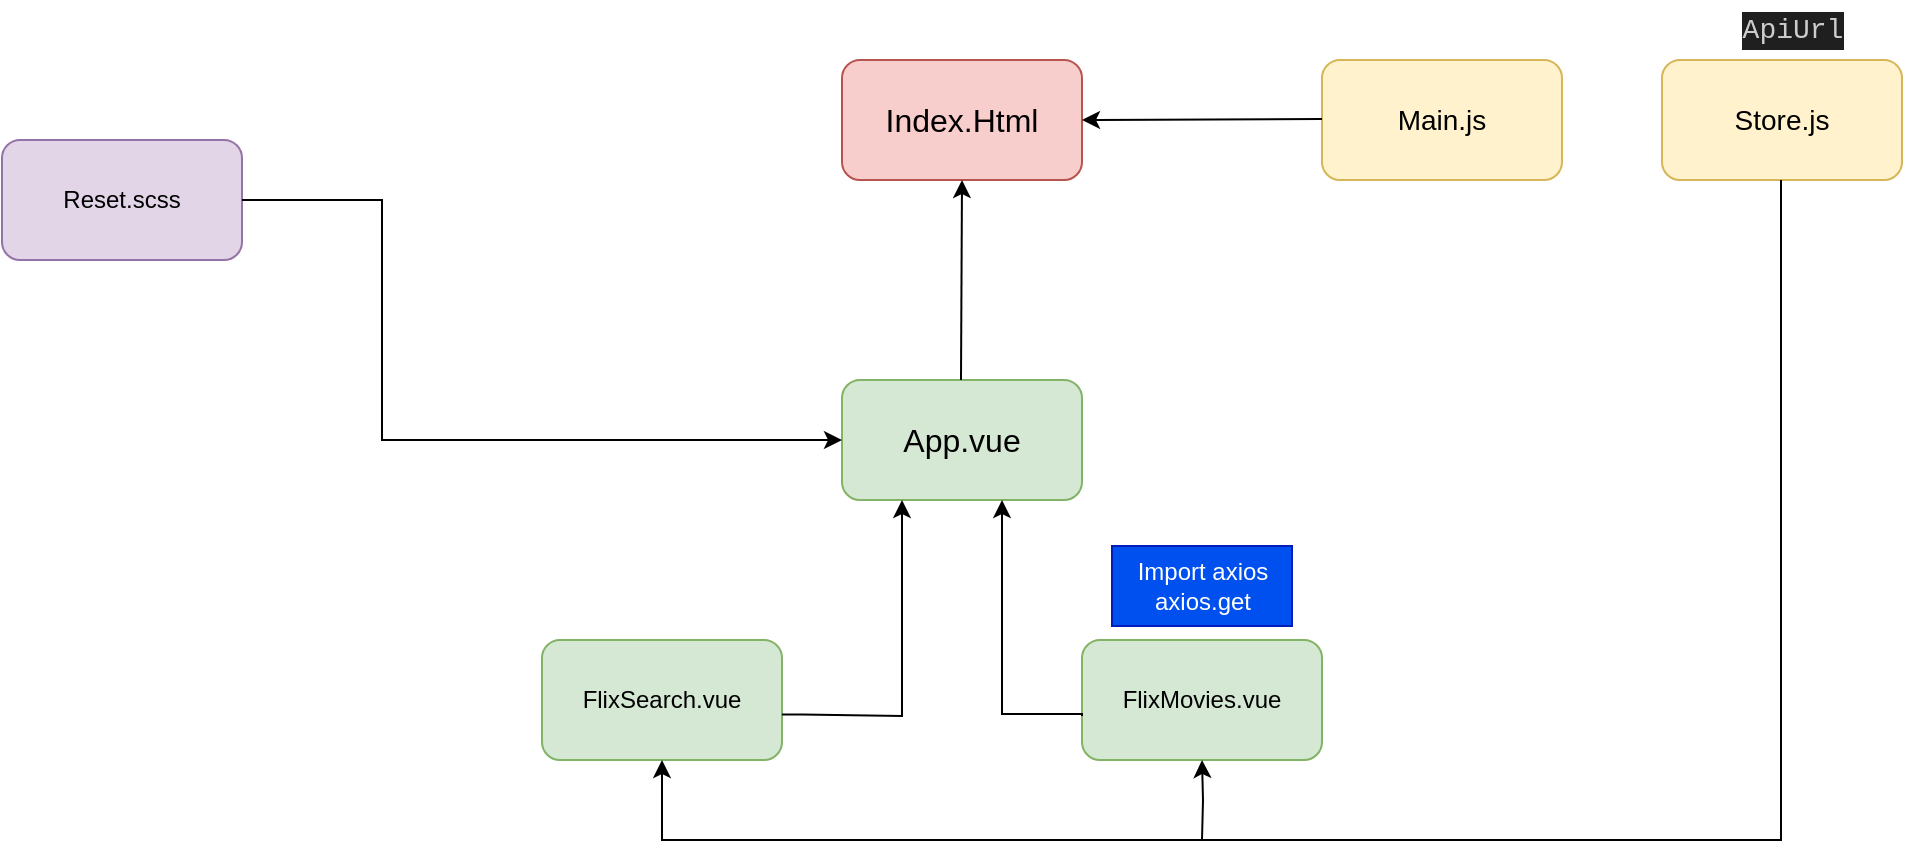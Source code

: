 <mxfile version="22.1.8" type="github">
  <diagram name="Page-1" id="42789a77-a242-8287-6e28-9cd8cfd52e62">
    <mxGraphModel dx="1050" dy="522" grid="1" gridSize="10" guides="1" tooltips="1" connect="1" arrows="1" fold="1" page="1" pageScale="1" pageWidth="1100" pageHeight="850" background="none" math="0" shadow="0">
      <root>
        <mxCell id="0" />
        <mxCell id="1" parent="0" />
        <mxCell id="p-uNbTD66r8ABa9_Wg7e-1" value="App.vue" style="rounded=1;whiteSpace=wrap;html=1;fillColor=#d5e8d4;strokeColor=#82b366;fontSize=16;" vertex="1" parent="1">
          <mxGeometry x="500" y="210" width="120" height="60" as="geometry" />
        </mxCell>
        <mxCell id="p-uNbTD66r8ABa9_Wg7e-2" value="FlixSearch.vue" style="rounded=1;whiteSpace=wrap;html=1;fillColor=#d5e8d4;strokeColor=#82b366;" vertex="1" parent="1">
          <mxGeometry x="350" y="340" width="120" height="60" as="geometry" />
        </mxCell>
        <mxCell id="p-uNbTD66r8ABa9_Wg7e-3" value="FlixMovies.vue" style="rounded=1;whiteSpace=wrap;html=1;fillColor=#d5e8d4;strokeColor=#82b366;" vertex="1" parent="1">
          <mxGeometry x="620" y="340" width="120" height="60" as="geometry" />
        </mxCell>
        <mxCell id="p-uNbTD66r8ABa9_Wg7e-8" value="" style="endArrow=classic;html=1;rounded=0;edgeStyle=orthogonalEdgeStyle;" edge="1" parent="1">
          <mxGeometry width="50" height="50" relative="1" as="geometry">
            <mxPoint x="620" y="378" as="sourcePoint" />
            <mxPoint x="580" y="270" as="targetPoint" />
            <Array as="points">
              <mxPoint x="620" y="377" />
              <mxPoint x="580" y="377" />
            </Array>
          </mxGeometry>
        </mxCell>
        <mxCell id="p-uNbTD66r8ABa9_Wg7e-10" value="" style="endArrow=classic;html=1;rounded=0;edgeStyle=orthogonalEdgeStyle;entryX=0.25;entryY=1;entryDx=0;entryDy=0;exitX=-0.003;exitY=0.62;exitDx=0;exitDy=0;exitPerimeter=0;" edge="1" parent="1" target="p-uNbTD66r8ABa9_Wg7e-1">
          <mxGeometry width="50" height="50" relative="1" as="geometry">
            <mxPoint x="470.0" y="377.2" as="sourcePoint" />
            <mxPoint x="529.64" y="280.0" as="targetPoint" />
            <Array as="points">
              <mxPoint x="480" y="377" />
              <mxPoint x="530" y="378" />
            </Array>
          </mxGeometry>
        </mxCell>
        <mxCell id="p-uNbTD66r8ABa9_Wg7e-11" value="Index.Html" style="rounded=1;whiteSpace=wrap;html=1;fillColor=#f8cecc;strokeColor=#b85450;fontSize=16;" vertex="1" parent="1">
          <mxGeometry x="500" y="50" width="120" height="60" as="geometry" />
        </mxCell>
        <mxCell id="p-uNbTD66r8ABa9_Wg7e-12" value="" style="endArrow=classic;html=1;rounded=0;edgeStyle=orthogonalEdgeStyle;entryX=0.5;entryY=1;entryDx=0;entryDy=0;" edge="1" parent="1" target="p-uNbTD66r8ABa9_Wg7e-11">
          <mxGeometry width="50" height="50" relative="1" as="geometry">
            <mxPoint x="559.5" y="210" as="sourcePoint" />
            <mxPoint x="559.5" y="120" as="targetPoint" />
          </mxGeometry>
        </mxCell>
        <mxCell id="p-uNbTD66r8ABa9_Wg7e-13" value="Main.js" style="rounded=1;whiteSpace=wrap;html=1;fillColor=#fff2cc;strokeColor=#d6b656;fontSize=14;" vertex="1" parent="1">
          <mxGeometry x="740" y="50" width="120" height="60" as="geometry" />
        </mxCell>
        <mxCell id="p-uNbTD66r8ABa9_Wg7e-14" value="" style="endArrow=classic;html=1;rounded=0;edgeStyle=orthogonalEdgeStyle;entryX=1;entryY=0.5;entryDx=0;entryDy=0;" edge="1" parent="1" target="p-uNbTD66r8ABa9_Wg7e-11">
          <mxGeometry width="50" height="50" relative="1" as="geometry">
            <mxPoint x="740" y="79.5" as="sourcePoint" />
            <mxPoint x="689" y="79.5" as="targetPoint" />
            <Array as="points" />
          </mxGeometry>
        </mxCell>
        <mxCell id="p-uNbTD66r8ABa9_Wg7e-15" value="Reset.scss" style="rounded=1;whiteSpace=wrap;html=1;fillColor=#e1d5e7;strokeColor=#9673a6;" vertex="1" parent="1">
          <mxGeometry x="80" y="90" width="120" height="60" as="geometry" />
        </mxCell>
        <mxCell id="p-uNbTD66r8ABa9_Wg7e-17" value="" style="endArrow=classic;html=1;rounded=0;edgeStyle=orthogonalEdgeStyle;entryX=0;entryY=0.5;entryDx=0;entryDy=0;exitX=1;exitY=0.5;exitDx=0;exitDy=0;" edge="1" parent="1" source="p-uNbTD66r8ABa9_Wg7e-15" target="p-uNbTD66r8ABa9_Wg7e-1">
          <mxGeometry width="50" height="50" relative="1" as="geometry">
            <mxPoint x="270" y="120" as="sourcePoint" />
            <mxPoint x="320" y="241" as="targetPoint" />
            <Array as="points">
              <mxPoint x="270" y="120" />
              <mxPoint x="270" y="240" />
            </Array>
          </mxGeometry>
        </mxCell>
        <mxCell id="p-uNbTD66r8ABa9_Wg7e-18" value="Store.js" style="rounded=1;whiteSpace=wrap;html=1;fillColor=#fff2cc;strokeColor=#d6b656;fontSize=14;" vertex="1" parent="1">
          <mxGeometry x="910" y="50" width="120" height="60" as="geometry" />
        </mxCell>
        <mxCell id="p-uNbTD66r8ABa9_Wg7e-19" value="" style="endArrow=classic;html=1;rounded=0;edgeStyle=orthogonalEdgeStyle;entryX=0.5;entryY=1;entryDx=0;entryDy=0;" edge="1" parent="1" target="p-uNbTD66r8ABa9_Wg7e-2">
          <mxGeometry width="50" height="50" relative="1" as="geometry">
            <mxPoint x="969.5" y="110" as="sourcePoint" />
            <mxPoint x="410" y="420" as="targetPoint" />
            <Array as="points">
              <mxPoint x="970" y="440" />
              <mxPoint x="410" y="440" />
            </Array>
          </mxGeometry>
        </mxCell>
        <mxCell id="p-uNbTD66r8ABa9_Wg7e-20" value="" style="endArrow=classic;html=1;rounded=0;edgeStyle=orthogonalEdgeStyle;entryX=0.5;entryY=1;entryDx=0;entryDy=0;" edge="1" parent="1" target="p-uNbTD66r8ABa9_Wg7e-3">
          <mxGeometry width="50" height="50" relative="1" as="geometry">
            <mxPoint x="680" y="440" as="sourcePoint" />
            <mxPoint x="680" y="420" as="targetPoint" />
            <Array as="points" />
          </mxGeometry>
        </mxCell>
        <mxCell id="p-uNbTD66r8ABa9_Wg7e-21" value="&lt;div style=&quot;color: rgb(204, 204, 204); background-color: rgb(31, 31, 31); font-family: Consolas, &amp;quot;Courier New&amp;quot;, monospace; font-size: 14px; line-height: 19px;&quot;&gt;ApiUrl&lt;/div&gt;" style="text;html=1;align=center;verticalAlign=middle;resizable=0;points=[];autosize=1;strokeColor=none;fillColor=none;" vertex="1" parent="1">
          <mxGeometry x="940" y="20" width="70" height="30" as="geometry" />
        </mxCell>
        <mxCell id="p-uNbTD66r8ABa9_Wg7e-22" value="Import axios&lt;br&gt;axios.get" style="text;html=1;align=center;verticalAlign=middle;resizable=0;points=[];autosize=1;strokeColor=#001DBC;fillColor=#0050ef;fontColor=#ffffff;" vertex="1" parent="1">
          <mxGeometry x="635" y="293" width="90" height="40" as="geometry" />
        </mxCell>
      </root>
    </mxGraphModel>
  </diagram>
</mxfile>
